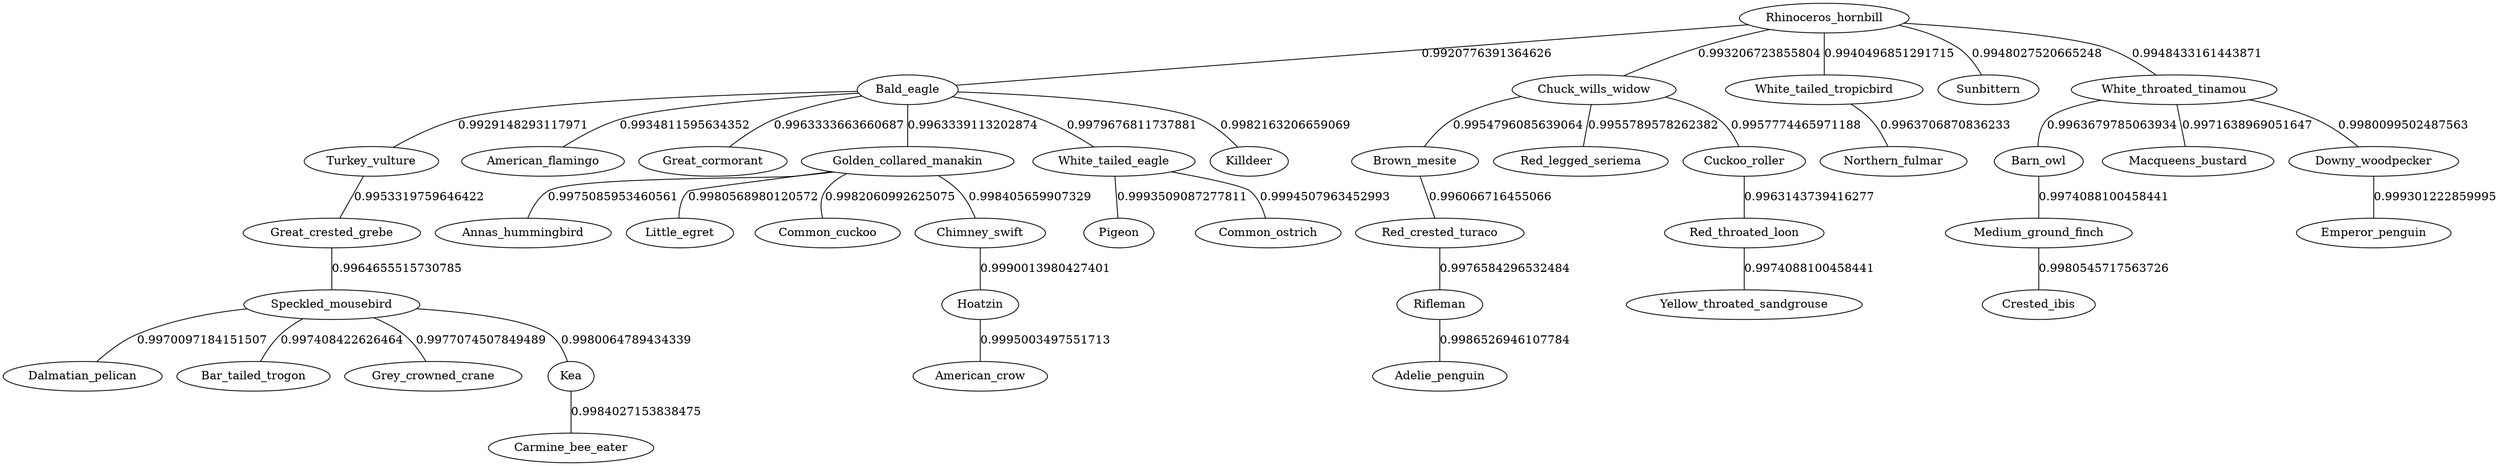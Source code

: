 strict graph {
  "Rhinoceros_hornbill";
  "Bald_eagle";
  "Turkey_vulture";
  "Chuck_wills_widow";
  "American_flamingo";
  "White_tailed_tropicbird";
  "Sunbittern";
  "White_throated_tinamou";
  "Great_crested_grebe";
  "Brown_mesite";
  "Red_legged_seriema";
  "Cuckoo_roller";
  "Red_crested_turaco";
  "Red_throated_loon";
  "Great_cormorant";
  "Golden_collared_manakin";
  "Barn_owl";
  "Northern_fulmar";
  "Speckled_mousebird";
  "Dalmatian_pelican";
  "Macqueens_bustard";
  "Bar_tailed_trogon";
  "Yellow_throated_sandgrouse";
  "Medium_ground_finch";
  "Annas_hummingbird";
  "Rifleman";
  "Grey_crowned_crane";
  "White_tailed_eagle";
  "Kea";
  "Downy_woodpecker";
  "Crested_ibis";
  "Little_egret";
  "Common_cuckoo";
  "Killdeer";
  "Carmine_bee_eater";
  "Chimney_swift";
  "Adelie_penguin";
  "Hoatzin";
  "Emperor_penguin";
  "Pigeon";
  "Common_ostrich";
  "American_crow";
  "Rhinoceros_hornbill" -- "Bald_eagle" [label="0.9920776391364626"];
  "Rhinoceros_hornbill" -- "Chuck_wills_widow" [label="0.993206723855804"];
  "Rhinoceros_hornbill" -- "White_tailed_tropicbird" [label="0.9940496851291715"];
  "Rhinoceros_hornbill" -- "Sunbittern" [label="0.9948027520665248"];
  "Rhinoceros_hornbill" -- "White_throated_tinamou" [label="0.9948433161443871"];
  "Bald_eagle" -- "Turkey_vulture" [label="0.9929148293117971"];
  "Bald_eagle" -- "American_flamingo" [label="0.9934811595634352"];
  "Bald_eagle" -- "Great_cormorant" [label="0.9963333663660687"];
  "Bald_eagle" -- "Golden_collared_manakin" [label="0.9963339113202874"];
  "Bald_eagle" -- "White_tailed_eagle" [label="0.9979676811737881"];
  "Bald_eagle" -- "Killdeer" [label="0.9982163206659069"];
  "Turkey_vulture" -- "Great_crested_grebe" [label="0.9953319759646422"];
  "Chuck_wills_widow" -- "Brown_mesite" [label="0.9954796085639064"];
  "Chuck_wills_widow" -- "Red_legged_seriema" [label="0.9955789578262382"];
  "Chuck_wills_widow" -- "Cuckoo_roller" [label="0.9957774465971188"];
  "White_tailed_tropicbird" -- "Northern_fulmar" [label="0.9963706870836233"];
  "White_throated_tinamou" -- "Barn_owl" [label="0.9963679785063934"];
  "White_throated_tinamou" -- "Macqueens_bustard" [label="0.9971638969051647"];
  "White_throated_tinamou" -- "Downy_woodpecker" [label="0.9980099502487563"];
  "Great_crested_grebe" -- "Speckled_mousebird" [label="0.9964655515730785"];
  "Brown_mesite" -- "Red_crested_turaco" [label="0.996066716455066"];
  "Cuckoo_roller" -- "Red_throated_loon" [label="0.9963143739416277"];
  "Red_crested_turaco" -- "Rifleman" [label="0.9976584296532484"];
  "Red_throated_loon" -- "Yellow_throated_sandgrouse" [label="0.9974088100458441"];
  "Golden_collared_manakin" -- "Annas_hummingbird" [label="0.9975085953460561"];
  "Golden_collared_manakin" -- "Little_egret" [label="0.9980568980120572"];
  "Golden_collared_manakin" -- "Common_cuckoo" [label="0.9982060992625075"];
  "Golden_collared_manakin" -- "Chimney_swift" [label="0.998405659907329"];
  "Barn_owl" -- "Medium_ground_finch" [label="0.9974088100458441"];
  "Speckled_mousebird" -- "Dalmatian_pelican" [label="0.9970097184151507"];
  "Speckled_mousebird" -- "Bar_tailed_trogon" [label="0.997408422626464"];
  "Speckled_mousebird" -- "Grey_crowned_crane" [label="0.9977074507849489"];
  "Speckled_mousebird" -- "Kea" [label="0.9980064789434339"];
  "Medium_ground_finch" -- "Crested_ibis" [label="0.9980545717563726"];
  "Rifleman" -- "Adelie_penguin" [label="0.9986526946107784"];
  "White_tailed_eagle" -- "Pigeon" [label="0.9993509087277811"];
  "White_tailed_eagle" -- "Common_ostrich" [label="0.9994507963452993"];
  "Kea" -- "Carmine_bee_eater" [label="0.9984027153838475"];
  "Downy_woodpecker" -- "Emperor_penguin" [label="0.999301222859995"];
  "Chimney_swift" -- "Hoatzin" [label="0.9990013980427401"];
  "Hoatzin" -- "American_crow" [label="0.9995003497551713"];
}